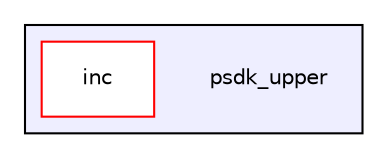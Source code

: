 digraph "psdk_upper" {
  compound=true
  node [ fontsize="10", fontname="Helvetica"];
  edge [ labelfontsize="10", labelfontname="Helvetica"];
  subgraph clusterdir_a47c3be8b8ef172a6964664124228eb8 {
    graph [ bgcolor="#eeeeff", pencolor="black", label="" URL="dir_a47c3be8b8ef172a6964664124228eb8.html"];
    dir_a47c3be8b8ef172a6964664124228eb8 [shape=plaintext label="psdk_upper"];
    dir_ef5885ffc3b724c2b47313c12d9ea2f4 [shape=box label="inc" color="red" fillcolor="white" style="filled" URL="dir_ef5885ffc3b724c2b47313c12d9ea2f4.html"];
  }
}
